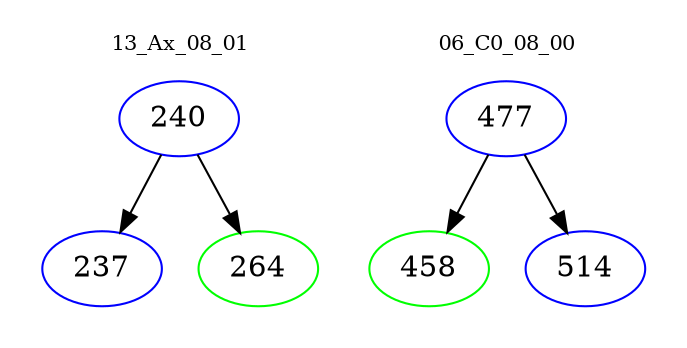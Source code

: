 digraph{
subgraph cluster_0 {
color = white
label = "13_Ax_08_01";
fontsize=10;
T0_240 [label="240", color="blue"]
T0_240 -> T0_237 [color="black"]
T0_237 [label="237", color="blue"]
T0_240 -> T0_264 [color="black"]
T0_264 [label="264", color="green"]
}
subgraph cluster_1 {
color = white
label = "06_C0_08_00";
fontsize=10;
T1_477 [label="477", color="blue"]
T1_477 -> T1_458 [color="black"]
T1_458 [label="458", color="green"]
T1_477 -> T1_514 [color="black"]
T1_514 [label="514", color="blue"]
}
}
